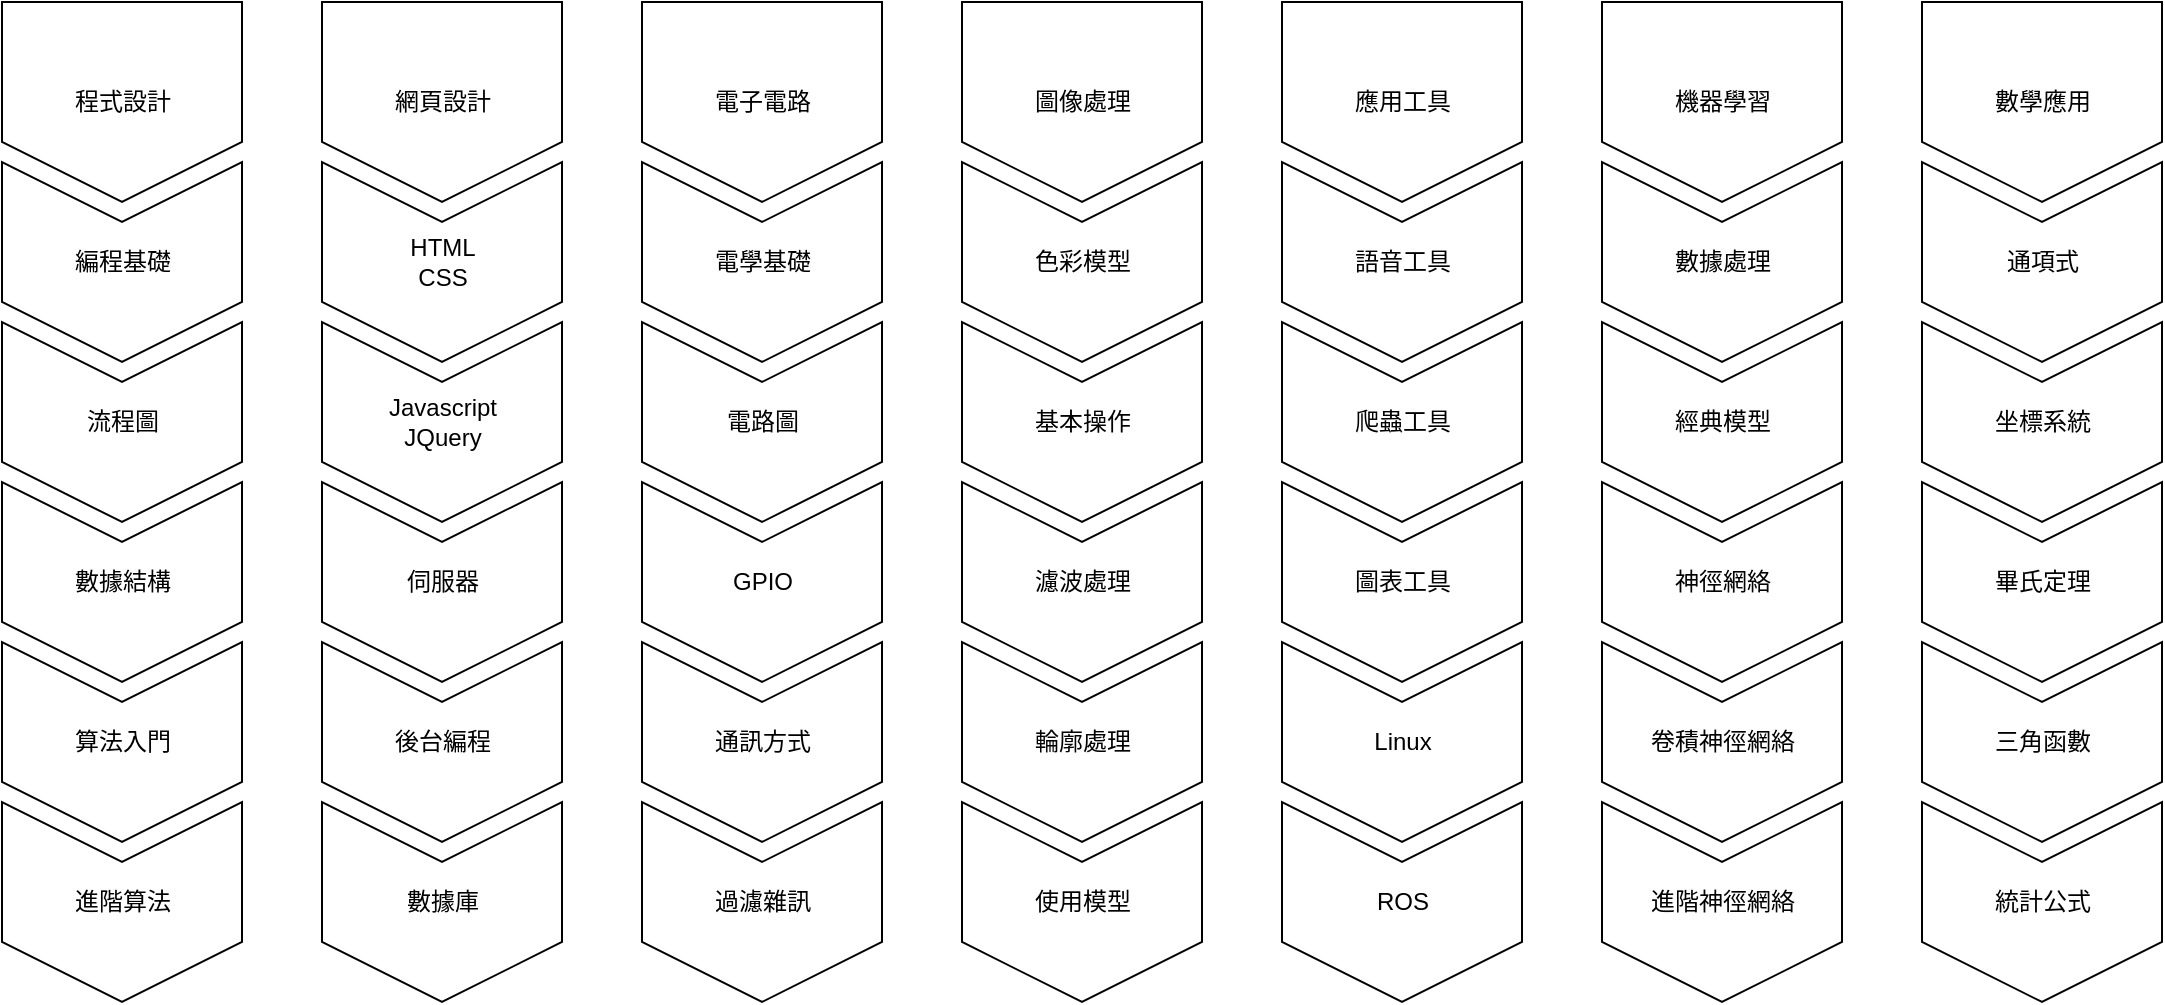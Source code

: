 <mxfile version="13.4.5" type="github" pages="2">
  <diagram id="W9apcFs2qvgN_YsfxOK1" name="Page-1">
    <mxGraphModel dx="1422" dy="777" grid="1" gridSize="10" guides="1" tooltips="1" connect="1" arrows="1" fold="1" page="1" pageScale="1" pageWidth="1100" pageHeight="850" math="0" shadow="0">
      <root>
        <mxCell id="0" />
        <mxCell id="1" parent="0" />
        <mxCell id="7Kpdd--FfcNP1-ePZWlI-1" value="編程基礎" style="html=1;shadow=0;dashed=0;align=center;verticalAlign=middle;shape=mxgraph.arrows2.arrow;dy=0;dx=30;notch=30;rotation=90;horizontal=0;allowArrows=1;" vertex="1" parent="1">
          <mxGeometry x="20" y="110" width="100" height="120" as="geometry" />
        </mxCell>
        <mxCell id="7Kpdd--FfcNP1-ePZWlI-2" value="數據結構" style="html=1;shadow=0;dashed=0;align=center;verticalAlign=middle;shape=mxgraph.arrows2.arrow;dy=0;dx=30;notch=30;rotation=90;horizontal=0;allowArrows=1;" vertex="1" parent="1">
          <mxGeometry x="20" y="270" width="100" height="120" as="geometry" />
        </mxCell>
        <mxCell id="7Kpdd--FfcNP1-ePZWlI-3" value="算法入門" style="html=1;shadow=0;dashed=0;align=center;verticalAlign=middle;shape=mxgraph.arrows2.arrow;dy=0;dx=30;notch=30;rotation=90;horizontal=0;allowArrows=1;" vertex="1" parent="1">
          <mxGeometry x="20" y="350" width="100" height="120" as="geometry" />
        </mxCell>
        <mxCell id="7Kpdd--FfcNP1-ePZWlI-4" value="進階算法" style="html=1;shadow=0;dashed=0;align=center;verticalAlign=middle;shape=mxgraph.arrows2.arrow;dy=0;dx=30;notch=30;rotation=90;horizontal=0;allowArrows=1;" vertex="1" parent="1">
          <mxGeometry x="20" y="430" width="100" height="120" as="geometry" />
        </mxCell>
        <mxCell id="7Kpdd--FfcNP1-ePZWlI-5" value="機器學習" style="html=1;shadow=0;dashed=0;align=center;verticalAlign=middle;shape=mxgraph.arrows2.arrow;dy=0;dx=30;notch=0;rotation=90;horizontal=0;allowArrows=1;" vertex="1" parent="1">
          <mxGeometry x="820" y="30" width="100" height="120" as="geometry" />
        </mxCell>
        <mxCell id="7Kpdd--FfcNP1-ePZWlI-6" value="圖像處理" style="html=1;shadow=0;dashed=0;align=center;verticalAlign=middle;shape=mxgraph.arrows2.arrow;dy=0;dx=30;notch=0;rotation=90;horizontal=0;allowArrows=1;" vertex="1" parent="1">
          <mxGeometry x="500" y="30" width="100" height="120" as="geometry" />
        </mxCell>
        <mxCell id="7Kpdd--FfcNP1-ePZWlI-7" value="電子電路" style="html=1;shadow=0;dashed=0;align=center;verticalAlign=middle;shape=mxgraph.arrows2.arrow;dy=0;dx=30;notch=0;rotation=90;horizontal=0;allowArrows=1;" vertex="1" parent="1">
          <mxGeometry x="340" y="30" width="100" height="120" as="geometry" />
        </mxCell>
        <mxCell id="7Kpdd--FfcNP1-ePZWlI-8" value="經典模型" style="html=1;shadow=0;dashed=0;align=center;verticalAlign=middle;shape=mxgraph.arrows2.arrow;dy=0;dx=30;notch=30;rotation=90;horizontal=0;allowArrows=1;" vertex="1" parent="1">
          <mxGeometry x="820" y="190" width="100" height="120" as="geometry" />
        </mxCell>
        <mxCell id="7Kpdd--FfcNP1-ePZWlI-9" value="卷積神徑網絡" style="html=1;shadow=0;dashed=0;align=center;verticalAlign=middle;shape=mxgraph.arrows2.arrow;dy=0;dx=30;notch=30;rotation=90;horizontal=0;allowArrows=1;" vertex="1" parent="1">
          <mxGeometry x="820" y="350" width="100" height="120" as="geometry" />
        </mxCell>
        <mxCell id="7Kpdd--FfcNP1-ePZWlI-10" value="色彩模型" style="html=1;shadow=0;dashed=0;align=center;verticalAlign=middle;shape=mxgraph.arrows2.arrow;dy=0;dx=30;notch=30;rotation=90;horizontal=0;allowArrows=1;sketch=0;" vertex="1" parent="1">
          <mxGeometry x="500" y="110" width="100" height="120" as="geometry" />
        </mxCell>
        <mxCell id="7Kpdd--FfcNP1-ePZWlI-11" value="濾波處理" style="html=1;shadow=0;dashed=0;align=center;verticalAlign=middle;shape=mxgraph.arrows2.arrow;dy=0;dx=30;notch=30;rotation=90;horizontal=0;allowArrows=1;" vertex="1" parent="1">
          <mxGeometry x="500" y="270" width="100" height="120" as="geometry" />
        </mxCell>
        <mxCell id="7Kpdd--FfcNP1-ePZWlI-12" value="基本操作" style="html=1;shadow=0;dashed=0;align=center;verticalAlign=middle;shape=mxgraph.arrows2.arrow;dy=0;dx=30;notch=30;rotation=90;horizontal=0;allowArrows=1;" vertex="1" parent="1">
          <mxGeometry x="500" y="190" width="100" height="120" as="geometry" />
        </mxCell>
        <mxCell id="7Kpdd--FfcNP1-ePZWlI-13" value="輪廓處理" style="html=1;shadow=0;dashed=0;align=center;verticalAlign=middle;shape=mxgraph.arrows2.arrow;dy=0;dx=30;notch=30;rotation=90;horizontal=0;allowArrows=1;" vertex="1" parent="1">
          <mxGeometry x="500" y="350" width="100" height="120" as="geometry" />
        </mxCell>
        <mxCell id="7Kpdd--FfcNP1-ePZWlI-14" value="數據處理" style="html=1;shadow=0;dashed=0;align=center;verticalAlign=middle;shape=mxgraph.arrows2.arrow;dy=0;dx=30;notch=30;rotation=90;horizontal=0;allowArrows=1;" vertex="1" parent="1">
          <mxGeometry x="820" y="110" width="100" height="120" as="geometry" />
        </mxCell>
        <mxCell id="7Kpdd--FfcNP1-ePZWlI-15" value="神徑網絡" style="html=1;shadow=0;dashed=0;align=center;verticalAlign=middle;shape=mxgraph.arrows2.arrow;dy=0;dx=30;notch=30;rotation=90;horizontal=0;allowArrows=1;" vertex="1" parent="1">
          <mxGeometry x="820" y="270" width="100" height="120" as="geometry" />
        </mxCell>
        <mxCell id="7Kpdd--FfcNP1-ePZWlI-16" value="GPIO" style="html=1;shadow=0;dashed=0;align=center;verticalAlign=middle;shape=mxgraph.arrows2.arrow;dy=0;dx=30;notch=30;rotation=90;horizontal=0;allowArrows=1;" vertex="1" parent="1">
          <mxGeometry x="340" y="270" width="100" height="120" as="geometry" />
        </mxCell>
        <mxCell id="7Kpdd--FfcNP1-ePZWlI-17" value="電學基礎" style="html=1;shadow=0;dashed=0;align=center;verticalAlign=middle;shape=mxgraph.arrows2.arrow;dy=0;dx=30;notch=30;rotation=90;horizontal=0;allowArrows=1;" vertex="1" parent="1">
          <mxGeometry x="340" y="110" width="100" height="120" as="geometry" />
        </mxCell>
        <mxCell id="7Kpdd--FfcNP1-ePZWlI-18" value="通訊方式" style="html=1;shadow=0;dashed=0;align=center;verticalAlign=middle;shape=mxgraph.arrows2.arrow;dy=0;dx=30;notch=30;rotation=90;horizontal=0;allowArrows=1;" vertex="1" parent="1">
          <mxGeometry x="340" y="350" width="100" height="120" as="geometry" />
        </mxCell>
        <mxCell id="7Kpdd--FfcNP1-ePZWlI-19" value="HTML&lt;br&gt;CSS" style="html=1;shadow=0;dashed=0;align=center;verticalAlign=middle;shape=mxgraph.arrows2.arrow;dy=0;dx=30;notch=30;rotation=90;horizontal=0;allowArrows=1;" vertex="1" parent="1">
          <mxGeometry x="180" y="110" width="100" height="120" as="geometry" />
        </mxCell>
        <mxCell id="7Kpdd--FfcNP1-ePZWlI-20" value="進階神徑網絡" style="html=1;shadow=0;dashed=0;align=center;verticalAlign=middle;shape=mxgraph.arrows2.arrow;dy=0;dx=30;notch=30;rotation=90;horizontal=0;allowArrows=1;" vertex="1" parent="1">
          <mxGeometry x="820" y="430" width="100" height="120" as="geometry" />
        </mxCell>
        <mxCell id="7Kpdd--FfcNP1-ePZWlI-21" value="Javascript&lt;br&gt;JQuery" style="html=1;shadow=0;dashed=0;align=center;verticalAlign=middle;shape=mxgraph.arrows2.arrow;dy=0;dx=30;notch=30;rotation=90;horizontal=0;allowArrows=1;" vertex="1" parent="1">
          <mxGeometry x="180" y="190" width="100" height="120" as="geometry" />
        </mxCell>
        <mxCell id="7Kpdd--FfcNP1-ePZWlI-22" value="伺服器" style="html=1;shadow=0;dashed=0;align=center;verticalAlign=middle;shape=mxgraph.arrows2.arrow;dy=0;dx=30;notch=30;rotation=90;horizontal=0;allowArrows=1;" vertex="1" parent="1">
          <mxGeometry x="180" y="270" width="100" height="120" as="geometry" />
        </mxCell>
        <mxCell id="7Kpdd--FfcNP1-ePZWlI-23" value="後台編程" style="html=1;shadow=0;dashed=0;align=center;verticalAlign=middle;shape=mxgraph.arrows2.arrow;dy=0;dx=30;notch=30;rotation=90;horizontal=0;allowArrows=1;" vertex="1" parent="1">
          <mxGeometry x="180" y="350" width="100" height="120" as="geometry" />
        </mxCell>
        <mxCell id="7Kpdd--FfcNP1-ePZWlI-24" value="數據庫" style="html=1;shadow=0;dashed=0;align=center;verticalAlign=middle;shape=mxgraph.arrows2.arrow;dy=0;dx=30;notch=30;rotation=90;horizontal=0;allowArrows=1;" vertex="1" parent="1">
          <mxGeometry x="180" y="430" width="100" height="120" as="geometry" />
        </mxCell>
        <mxCell id="7Kpdd--FfcNP1-ePZWlI-25" value="語音工具" style="html=1;shadow=0;dashed=0;align=center;verticalAlign=middle;shape=mxgraph.arrows2.arrow;dy=0;dx=30;notch=30;rotation=90;horizontal=0;allowArrows=1;" vertex="1" parent="1">
          <mxGeometry x="660" y="110" width="100" height="120" as="geometry" />
        </mxCell>
        <mxCell id="7Kpdd--FfcNP1-ePZWlI-26" value="過濾雜訊" style="html=1;shadow=0;dashed=0;align=center;verticalAlign=middle;shape=mxgraph.arrows2.arrow;dy=0;dx=30;notch=30;rotation=90;horizontal=0;allowArrows=1;" vertex="1" parent="1">
          <mxGeometry x="340" y="430" width="100" height="120" as="geometry" />
        </mxCell>
        <mxCell id="7Kpdd--FfcNP1-ePZWlI-27" value="應用工具" style="html=1;shadow=0;dashed=0;align=center;verticalAlign=middle;shape=mxgraph.arrows2.arrow;dy=0;dx=30;notch=0;rotation=90;horizontal=0;allowArrows=1;" vertex="1" parent="1">
          <mxGeometry x="660" y="30" width="100" height="120" as="geometry" />
        </mxCell>
        <mxCell id="7Kpdd--FfcNP1-ePZWlI-28" value="使用模型" style="html=1;shadow=0;dashed=0;align=center;verticalAlign=middle;shape=mxgraph.arrows2.arrow;dy=0;dx=30;notch=30;rotation=90;horizontal=0;allowArrows=1;" vertex="1" parent="1">
          <mxGeometry x="500" y="430" width="100" height="120" as="geometry" />
        </mxCell>
        <mxCell id="7Kpdd--FfcNP1-ePZWlI-29" value="程式設計" style="html=1;shadow=0;dashed=0;align=center;verticalAlign=middle;shape=mxgraph.arrows2.arrow;dy=0;dx=30;notch=0;rotation=90;horizontal=0;allowArrows=1;" vertex="1" parent="1">
          <mxGeometry x="20" y="30" width="100" height="120" as="geometry" />
        </mxCell>
        <mxCell id="7Kpdd--FfcNP1-ePZWlI-30" value="網頁設計" style="html=1;shadow=0;dashed=0;align=center;verticalAlign=middle;shape=mxgraph.arrows2.arrow;dy=0;dx=30;notch=0;rotation=90;horizontal=0;allowArrows=1;" vertex="1" parent="1">
          <mxGeometry x="180" y="30" width="100" height="120" as="geometry" />
        </mxCell>
        <mxCell id="7Kpdd--FfcNP1-ePZWlI-31" value="Linux" style="html=1;shadow=0;dashed=0;align=center;verticalAlign=middle;shape=mxgraph.arrows2.arrow;dy=0;dx=30;notch=30;rotation=90;horizontal=0;allowArrows=1;" vertex="1" parent="1">
          <mxGeometry x="660" y="350" width="100" height="120" as="geometry" />
        </mxCell>
        <mxCell id="7Kpdd--FfcNP1-ePZWlI-32" value="ROS" style="html=1;shadow=0;dashed=0;align=center;verticalAlign=middle;shape=mxgraph.arrows2.arrow;dy=0;dx=30;notch=30;rotation=90;horizontal=0;allowArrows=1;" vertex="1" parent="1">
          <mxGeometry x="660" y="430" width="100" height="120" as="geometry" />
        </mxCell>
        <mxCell id="7Kpdd--FfcNP1-ePZWlI-33" value="數學應用" style="html=1;shadow=0;dashed=0;align=center;verticalAlign=middle;shape=mxgraph.arrows2.arrow;dy=0;dx=30;notch=0;rotation=90;horizontal=0;allowArrows=1;" vertex="1" parent="1">
          <mxGeometry x="980" y="30" width="100" height="120" as="geometry" />
        </mxCell>
        <mxCell id="7Kpdd--FfcNP1-ePZWlI-34" value="坐標系統" style="html=1;shadow=0;dashed=0;align=center;verticalAlign=middle;shape=mxgraph.arrows2.arrow;dy=0;dx=30;notch=30;rotation=90;horizontal=0;allowArrows=1;" vertex="1" parent="1">
          <mxGeometry x="980" y="190" width="100" height="120" as="geometry" />
        </mxCell>
        <mxCell id="7Kpdd--FfcNP1-ePZWlI-35" value="三角函數" style="html=1;shadow=0;dashed=0;align=center;verticalAlign=middle;shape=mxgraph.arrows2.arrow;dy=0;dx=30;notch=30;rotation=90;horizontal=0;allowArrows=1;" vertex="1" parent="1">
          <mxGeometry x="980" y="350" width="100" height="120" as="geometry" />
        </mxCell>
        <mxCell id="7Kpdd--FfcNP1-ePZWlI-36" value="通項式" style="html=1;shadow=0;dashed=0;align=center;verticalAlign=middle;shape=mxgraph.arrows2.arrow;dy=0;dx=30;notch=30;rotation=90;horizontal=0;allowArrows=1;" vertex="1" parent="1">
          <mxGeometry x="980" y="110" width="100" height="120" as="geometry" />
        </mxCell>
        <mxCell id="7Kpdd--FfcNP1-ePZWlI-37" value="統計公式" style="html=1;shadow=0;dashed=0;align=center;verticalAlign=middle;shape=mxgraph.arrows2.arrow;dy=0;dx=30;notch=30;rotation=90;horizontal=0;allowArrows=1;" vertex="1" parent="1">
          <mxGeometry x="980" y="430" width="100" height="120" as="geometry" />
        </mxCell>
        <mxCell id="7Kpdd--FfcNP1-ePZWlI-38" value="圖表工具" style="html=1;shadow=0;dashed=0;align=center;verticalAlign=middle;shape=mxgraph.arrows2.arrow;dy=0;dx=30;notch=30;rotation=90;horizontal=0;allowArrows=1;" vertex="1" parent="1">
          <mxGeometry x="660" y="270" width="100" height="120" as="geometry" />
        </mxCell>
        <mxCell id="7Kpdd--FfcNP1-ePZWlI-47" value="流程圖" style="html=1;shadow=0;dashed=0;align=center;verticalAlign=middle;shape=mxgraph.arrows2.arrow;dy=0;dx=30;notch=30;rotation=90;horizontal=0;allowArrows=1;" vertex="1" parent="1">
          <mxGeometry x="20" y="190" width="100" height="120" as="geometry" />
        </mxCell>
        <mxCell id="7Kpdd--FfcNP1-ePZWlI-48" value="電路圖" style="html=1;shadow=0;dashed=0;align=center;verticalAlign=middle;shape=mxgraph.arrows2.arrow;dy=0;dx=30;notch=30;rotation=90;horizontal=0;allowArrows=1;" vertex="1" parent="1">
          <mxGeometry x="340" y="190" width="100" height="120" as="geometry" />
        </mxCell>
        <mxCell id="7Kpdd--FfcNP1-ePZWlI-49" value="爬蟲工具" style="html=1;shadow=0;dashed=0;align=center;verticalAlign=middle;shape=mxgraph.arrows2.arrow;dy=0;dx=30;notch=30;rotation=90;horizontal=0;allowArrows=1;" vertex="1" parent="1">
          <mxGeometry x="660" y="190" width="100" height="120" as="geometry" />
        </mxCell>
        <mxCell id="7Kpdd--FfcNP1-ePZWlI-50" value="畢氏定理" style="html=1;shadow=0;dashed=0;align=center;verticalAlign=middle;shape=mxgraph.arrows2.arrow;dy=0;dx=30;notch=30;rotation=90;horizontal=0;allowArrows=1;" vertex="1" parent="1">
          <mxGeometry x="980" y="270" width="100" height="120" as="geometry" />
        </mxCell>
      </root>
    </mxGraphModel>
  </diagram>
  <diagram id="o1ch6NI5eIXvpj2VR4MX" name="Page-2">
    <mxGraphModel dx="1422" dy="777" grid="1" gridSize="10" guides="1" tooltips="1" connect="1" arrows="1" fold="1" page="1" pageScale="1" pageWidth="1100" pageHeight="850" math="0" shadow="0">
      <root>
        <mxCell id="ctgBbKC-Sr3JcYhxxYbN-0" />
        <mxCell id="ctgBbKC-Sr3JcYhxxYbN-1" parent="ctgBbKC-Sr3JcYhxxYbN-0" />
        <mxCell id="ctgBbKC-Sr3JcYhxxYbN-3" value="編程基礎" style="html=1;shadow=0;dashed=0;align=center;verticalAlign=middle;shape=mxgraph.arrows2.arrow;dy=0;dx=30;notch=30;rotation=90;horizontal=0;" vertex="1" parent="ctgBbKC-Sr3JcYhxxYbN-1">
          <mxGeometry x="50" y="110" width="100" height="120" as="geometry" />
        </mxCell>
        <mxCell id="ctgBbKC-Sr3JcYhxxYbN-8" value="數據結構" style="html=1;shadow=0;dashed=0;align=center;verticalAlign=middle;shape=mxgraph.arrows2.arrow;dy=0;dx=30;notch=30;rotation=90;horizontal=0;" vertex="1" parent="ctgBbKC-Sr3JcYhxxYbN-1">
          <mxGeometry x="50" y="190" width="100" height="120" as="geometry" />
        </mxCell>
        <mxCell id="ctgBbKC-Sr3JcYhxxYbN-10" value="算法入門" style="html=1;shadow=0;dashed=0;align=center;verticalAlign=middle;shape=mxgraph.arrows2.arrow;dy=0;dx=30;notch=30;rotation=90;horizontal=0;" vertex="1" parent="ctgBbKC-Sr3JcYhxxYbN-1">
          <mxGeometry x="50" y="270" width="100" height="120" as="geometry" />
        </mxCell>
        <mxCell id="ctgBbKC-Sr3JcYhxxYbN-12" value="進階算法" style="html=1;shadow=0;dashed=0;align=center;verticalAlign=middle;shape=mxgraph.arrows2.arrow;dy=0;dx=30;notch=30;rotation=90;horizontal=0;" vertex="1" parent="ctgBbKC-Sr3JcYhxxYbN-1">
          <mxGeometry x="50" y="350" width="100" height="120" as="geometry" />
        </mxCell>
        <mxCell id="ctgBbKC-Sr3JcYhxxYbN-13" value="機器學習" style="html=1;shadow=0;dashed=0;align=center;verticalAlign=middle;shape=mxgraph.arrows2.arrow;dy=0;dx=30;notch=0;rotation=90;horizontal=0;" vertex="1" parent="ctgBbKC-Sr3JcYhxxYbN-1">
          <mxGeometry x="850" y="30" width="100" height="120" as="geometry" />
        </mxCell>
        <mxCell id="ctgBbKC-Sr3JcYhxxYbN-14" value="圖像處理" style="html=1;shadow=0;dashed=0;align=center;verticalAlign=middle;shape=mxgraph.arrows2.arrow;dy=0;dx=30;notch=0;rotation=90;horizontal=0;" vertex="1" parent="ctgBbKC-Sr3JcYhxxYbN-1">
          <mxGeometry x="530" y="30" width="100" height="120" as="geometry" />
        </mxCell>
        <mxCell id="ctgBbKC-Sr3JcYhxxYbN-15" value="電子電路" style="html=1;shadow=0;dashed=0;align=center;verticalAlign=middle;shape=mxgraph.arrows2.arrow;dy=0;dx=30;notch=0;rotation=90;horizontal=0;" vertex="1" parent="ctgBbKC-Sr3JcYhxxYbN-1">
          <mxGeometry x="370" y="30" width="100" height="120" as="geometry" />
        </mxCell>
        <mxCell id="ctgBbKC-Sr3JcYhxxYbN-18" value="經典模型" style="html=1;shadow=0;dashed=0;align=center;verticalAlign=middle;shape=mxgraph.arrows2.arrow;dy=0;dx=30;notch=30;rotation=90;horizontal=0;" vertex="1" parent="ctgBbKC-Sr3JcYhxxYbN-1">
          <mxGeometry x="850" y="190" width="100" height="120" as="geometry" />
        </mxCell>
        <mxCell id="ctgBbKC-Sr3JcYhxxYbN-19" value="卷積神徑網絡" style="html=1;shadow=0;dashed=0;align=center;verticalAlign=middle;shape=mxgraph.arrows2.arrow;dy=0;dx=30;notch=30;rotation=90;horizontal=0;" vertex="1" parent="ctgBbKC-Sr3JcYhxxYbN-1">
          <mxGeometry x="850" y="350" width="100" height="120" as="geometry" />
        </mxCell>
        <mxCell id="ctgBbKC-Sr3JcYhxxYbN-20" value="色彩模型" style="html=1;shadow=0;dashed=0;align=center;verticalAlign=middle;shape=mxgraph.arrows2.arrow;dy=0;dx=30;notch=30;rotation=90;horizontal=0;" vertex="1" parent="ctgBbKC-Sr3JcYhxxYbN-1">
          <mxGeometry x="530" y="110" width="100" height="120" as="geometry" />
        </mxCell>
        <mxCell id="ctgBbKC-Sr3JcYhxxYbN-21" value="濾波處理" style="html=1;shadow=0;dashed=0;align=center;verticalAlign=middle;shape=mxgraph.arrows2.arrow;dy=0;dx=30;notch=30;rotation=90;horizontal=0;" vertex="1" parent="ctgBbKC-Sr3JcYhxxYbN-1">
          <mxGeometry x="530" y="270" width="100" height="120" as="geometry" />
        </mxCell>
        <mxCell id="ctgBbKC-Sr3JcYhxxYbN-22" value="基本操作" style="html=1;shadow=0;dashed=0;align=center;verticalAlign=middle;shape=mxgraph.arrows2.arrow;dy=0;dx=30;notch=30;rotation=90;horizontal=0;" vertex="1" parent="ctgBbKC-Sr3JcYhxxYbN-1">
          <mxGeometry x="530" y="190" width="100" height="120" as="geometry" />
        </mxCell>
        <mxCell id="ctgBbKC-Sr3JcYhxxYbN-23" value="輪廓處理" style="html=1;shadow=0;dashed=0;align=center;verticalAlign=middle;shape=mxgraph.arrows2.arrow;dy=0;dx=30;notch=30;rotation=90;horizontal=0;" vertex="1" parent="ctgBbKC-Sr3JcYhxxYbN-1">
          <mxGeometry x="530" y="350" width="100" height="120" as="geometry" />
        </mxCell>
        <mxCell id="ctgBbKC-Sr3JcYhxxYbN-24" value="數據處理" style="html=1;shadow=0;dashed=0;align=center;verticalAlign=middle;shape=mxgraph.arrows2.arrow;dy=0;dx=30;notch=30;rotation=90;horizontal=0;" vertex="1" parent="ctgBbKC-Sr3JcYhxxYbN-1">
          <mxGeometry x="850" y="110" width="100" height="120" as="geometry" />
        </mxCell>
        <mxCell id="ctgBbKC-Sr3JcYhxxYbN-25" value="神徑網絡" style="html=1;shadow=0;dashed=0;align=center;verticalAlign=middle;shape=mxgraph.arrows2.arrow;dy=0;dx=30;notch=30;rotation=90;horizontal=0;" vertex="1" parent="ctgBbKC-Sr3JcYhxxYbN-1">
          <mxGeometry x="850" y="270" width="100" height="120" as="geometry" />
        </mxCell>
        <mxCell id="ctgBbKC-Sr3JcYhxxYbN-26" value="GPIO" style="html=1;shadow=0;dashed=0;align=center;verticalAlign=middle;shape=mxgraph.arrows2.arrow;dy=0;dx=30;notch=30;rotation=90;horizontal=0;" vertex="1" parent="ctgBbKC-Sr3JcYhxxYbN-1">
          <mxGeometry x="370" y="190" width="100" height="120" as="geometry" />
        </mxCell>
        <mxCell id="ctgBbKC-Sr3JcYhxxYbN-27" value="電學基礎" style="html=1;shadow=0;dashed=0;align=center;verticalAlign=middle;shape=mxgraph.arrows2.arrow;dy=0;dx=30;notch=30;rotation=90;horizontal=0;" vertex="1" parent="ctgBbKC-Sr3JcYhxxYbN-1">
          <mxGeometry x="370" y="110" width="100" height="120" as="geometry" />
        </mxCell>
        <mxCell id="ctgBbKC-Sr3JcYhxxYbN-28" value="通訊方式" style="html=1;shadow=0;dashed=0;align=center;verticalAlign=middle;shape=mxgraph.arrows2.arrow;dy=0;dx=30;notch=30;rotation=90;horizontal=0;" vertex="1" parent="ctgBbKC-Sr3JcYhxxYbN-1">
          <mxGeometry x="370" y="270" width="100" height="120" as="geometry" />
        </mxCell>
        <mxCell id="ctgBbKC-Sr3JcYhxxYbN-29" value="HTML&lt;br&gt;CSS" style="html=1;shadow=0;dashed=0;align=center;verticalAlign=middle;shape=mxgraph.arrows2.arrow;dy=0;dx=30;notch=30;rotation=90;horizontal=0;" vertex="1" parent="ctgBbKC-Sr3JcYhxxYbN-1">
          <mxGeometry x="210" y="110" width="100" height="120" as="geometry" />
        </mxCell>
        <mxCell id="ctgBbKC-Sr3JcYhxxYbN-30" value="進階神徑網絡" style="html=1;shadow=0;dashed=0;align=center;verticalAlign=middle;shape=mxgraph.arrows2.arrow;dy=0;dx=30;notch=30;rotation=90;horizontal=0;" vertex="1" parent="ctgBbKC-Sr3JcYhxxYbN-1">
          <mxGeometry x="850" y="430" width="100" height="120" as="geometry" />
        </mxCell>
        <mxCell id="ctgBbKC-Sr3JcYhxxYbN-31" value="Javascript&lt;br&gt;JQuery" style="html=1;shadow=0;dashed=0;align=center;verticalAlign=middle;shape=mxgraph.arrows2.arrow;dy=0;dx=30;notch=30;rotation=90;horizontal=0;" vertex="1" parent="ctgBbKC-Sr3JcYhxxYbN-1">
          <mxGeometry x="210" y="190" width="100" height="120" as="geometry" />
        </mxCell>
        <mxCell id="ctgBbKC-Sr3JcYhxxYbN-32" value="伺服器" style="html=1;shadow=0;dashed=0;align=center;verticalAlign=middle;shape=mxgraph.arrows2.arrow;dy=0;dx=30;notch=30;rotation=90;horizontal=0;" vertex="1" parent="ctgBbKC-Sr3JcYhxxYbN-1">
          <mxGeometry x="210" y="270" width="100" height="120" as="geometry" />
        </mxCell>
        <mxCell id="ctgBbKC-Sr3JcYhxxYbN-33" value="後台編程" style="html=1;shadow=0;dashed=0;align=center;verticalAlign=middle;shape=mxgraph.arrows2.arrow;dy=0;dx=30;notch=30;rotation=90;horizontal=0;" vertex="1" parent="ctgBbKC-Sr3JcYhxxYbN-1">
          <mxGeometry x="210" y="350" width="100" height="120" as="geometry" />
        </mxCell>
        <mxCell id="ctgBbKC-Sr3JcYhxxYbN-34" value="數據庫" style="html=1;shadow=0;dashed=0;align=center;verticalAlign=middle;shape=mxgraph.arrows2.arrow;dy=0;dx=30;notch=30;rotation=90;horizontal=0;" vertex="1" parent="ctgBbKC-Sr3JcYhxxYbN-1">
          <mxGeometry x="210" y="430" width="100" height="120" as="geometry" />
        </mxCell>
        <mxCell id="ctgBbKC-Sr3JcYhxxYbN-35" value="語音工具" style="html=1;shadow=0;dashed=0;align=center;verticalAlign=middle;shape=mxgraph.arrows2.arrow;dy=0;dx=30;notch=30;rotation=90;horizontal=0;" vertex="1" parent="ctgBbKC-Sr3JcYhxxYbN-1">
          <mxGeometry x="690" y="110" width="100" height="120" as="geometry" />
        </mxCell>
        <mxCell id="ctgBbKC-Sr3JcYhxxYbN-36" value="過濾雜訊" style="html=1;shadow=0;dashed=0;align=center;verticalAlign=middle;shape=mxgraph.arrows2.arrow;dy=0;dx=30;notch=30;rotation=90;horizontal=0;" vertex="1" parent="ctgBbKC-Sr3JcYhxxYbN-1">
          <mxGeometry x="370" y="350" width="100" height="120" as="geometry" />
        </mxCell>
        <mxCell id="ctgBbKC-Sr3JcYhxxYbN-37" value="應用工具" style="html=1;shadow=0;dashed=0;align=center;verticalAlign=middle;shape=mxgraph.arrows2.arrow;dy=0;dx=30;notch=0;rotation=90;horizontal=0;" vertex="1" parent="ctgBbKC-Sr3JcYhxxYbN-1">
          <mxGeometry x="690" y="30" width="100" height="120" as="geometry" />
        </mxCell>
        <mxCell id="ctgBbKC-Sr3JcYhxxYbN-38" value="使用模型" style="html=1;shadow=0;dashed=0;align=center;verticalAlign=middle;shape=mxgraph.arrows2.arrow;dy=0;dx=30;notch=30;rotation=90;horizontal=0;" vertex="1" parent="ctgBbKC-Sr3JcYhxxYbN-1">
          <mxGeometry x="690" y="190" width="100" height="120" as="geometry" />
        </mxCell>
        <mxCell id="ctgBbKC-Sr3JcYhxxYbN-39" value="程式設計" style="html=1;shadow=0;dashed=0;align=center;verticalAlign=middle;shape=mxgraph.arrows2.arrow;dy=0;dx=30;notch=0;rotation=90;horizontal=0;" vertex="1" parent="ctgBbKC-Sr3JcYhxxYbN-1">
          <mxGeometry x="50" y="30" width="100" height="120" as="geometry" />
        </mxCell>
        <mxCell id="ctgBbKC-Sr3JcYhxxYbN-40" value="網頁設計" style="html=1;shadow=0;dashed=0;align=center;verticalAlign=middle;shape=mxgraph.arrows2.arrow;dy=0;dx=30;notch=0;rotation=90;horizontal=0;" vertex="1" parent="ctgBbKC-Sr3JcYhxxYbN-1">
          <mxGeometry x="210" y="30" width="100" height="120" as="geometry" />
        </mxCell>
        <mxCell id="ctgBbKC-Sr3JcYhxxYbN-45" value="Linux" style="html=1;shadow=0;dashed=0;align=center;verticalAlign=middle;shape=mxgraph.arrows2.arrow;dy=0;dx=30;notch=30;rotation=90;horizontal=0;" vertex="1" parent="ctgBbKC-Sr3JcYhxxYbN-1">
          <mxGeometry x="690" y="350" width="100" height="120" as="geometry" />
        </mxCell>
        <mxCell id="ctgBbKC-Sr3JcYhxxYbN-46" value="ROS" style="html=1;shadow=0;dashed=0;align=center;verticalAlign=middle;shape=mxgraph.arrows2.arrow;dy=0;dx=30;notch=30;rotation=90;horizontal=0;" vertex="1" parent="ctgBbKC-Sr3JcYhxxYbN-1">
          <mxGeometry x="690" y="430" width="100" height="120" as="geometry" />
        </mxCell>
        <mxCell id="ctgBbKC-Sr3JcYhxxYbN-47" value="數學應用" style="html=1;shadow=0;dashed=0;align=center;verticalAlign=middle;shape=mxgraph.arrows2.arrow;dy=0;dx=30;notch=0;rotation=90;horizontal=0;" vertex="1" parent="ctgBbKC-Sr3JcYhxxYbN-1">
          <mxGeometry x="1010" y="30" width="100" height="120" as="geometry" />
        </mxCell>
        <mxCell id="ctgBbKC-Sr3JcYhxxYbN-48" value="坐標系統" style="html=1;shadow=0;dashed=0;align=center;verticalAlign=middle;shape=mxgraph.arrows2.arrow;dy=0;dx=30;notch=30;rotation=90;horizontal=0;" vertex="1" parent="ctgBbKC-Sr3JcYhxxYbN-1">
          <mxGeometry x="1010" y="110" width="100" height="120" as="geometry" />
        </mxCell>
        <mxCell id="ctgBbKC-Sr3JcYhxxYbN-49" value="三角函數" style="html=1;shadow=0;dashed=0;align=center;verticalAlign=middle;shape=mxgraph.arrows2.arrow;dy=0;dx=30;notch=30;rotation=90;horizontal=0;" vertex="1" parent="ctgBbKC-Sr3JcYhxxYbN-1">
          <mxGeometry x="1010" y="270" width="100" height="120" as="geometry" />
        </mxCell>
        <mxCell id="ctgBbKC-Sr3JcYhxxYbN-50" value="通項式" style="html=1;shadow=0;dashed=0;align=center;verticalAlign=middle;shape=mxgraph.arrows2.arrow;dy=0;dx=30;notch=30;rotation=90;horizontal=0;" vertex="1" parent="ctgBbKC-Sr3JcYhxxYbN-1">
          <mxGeometry x="1010" y="190" width="100" height="120" as="geometry" />
        </mxCell>
        <mxCell id="ctgBbKC-Sr3JcYhxxYbN-51" value="統計公式" style="html=1;shadow=0;dashed=0;align=center;verticalAlign=middle;shape=mxgraph.arrows2.arrow;dy=0;dx=30;notch=30;rotation=90;horizontal=0;" vertex="1" parent="ctgBbKC-Sr3JcYhxxYbN-1">
          <mxGeometry x="1010" y="350" width="100" height="120" as="geometry" />
        </mxCell>
        <mxCell id="ctgBbKC-Sr3JcYhxxYbN-52" value="圖表工具" style="html=1;shadow=0;dashed=0;align=center;verticalAlign=middle;shape=mxgraph.arrows2.arrow;dy=0;dx=30;notch=30;rotation=90;horizontal=0;" vertex="1" parent="ctgBbKC-Sr3JcYhxxYbN-1">
          <mxGeometry x="690" y="270" width="100" height="120" as="geometry" />
        </mxCell>
      </root>
    </mxGraphModel>
  </diagram>
</mxfile>
